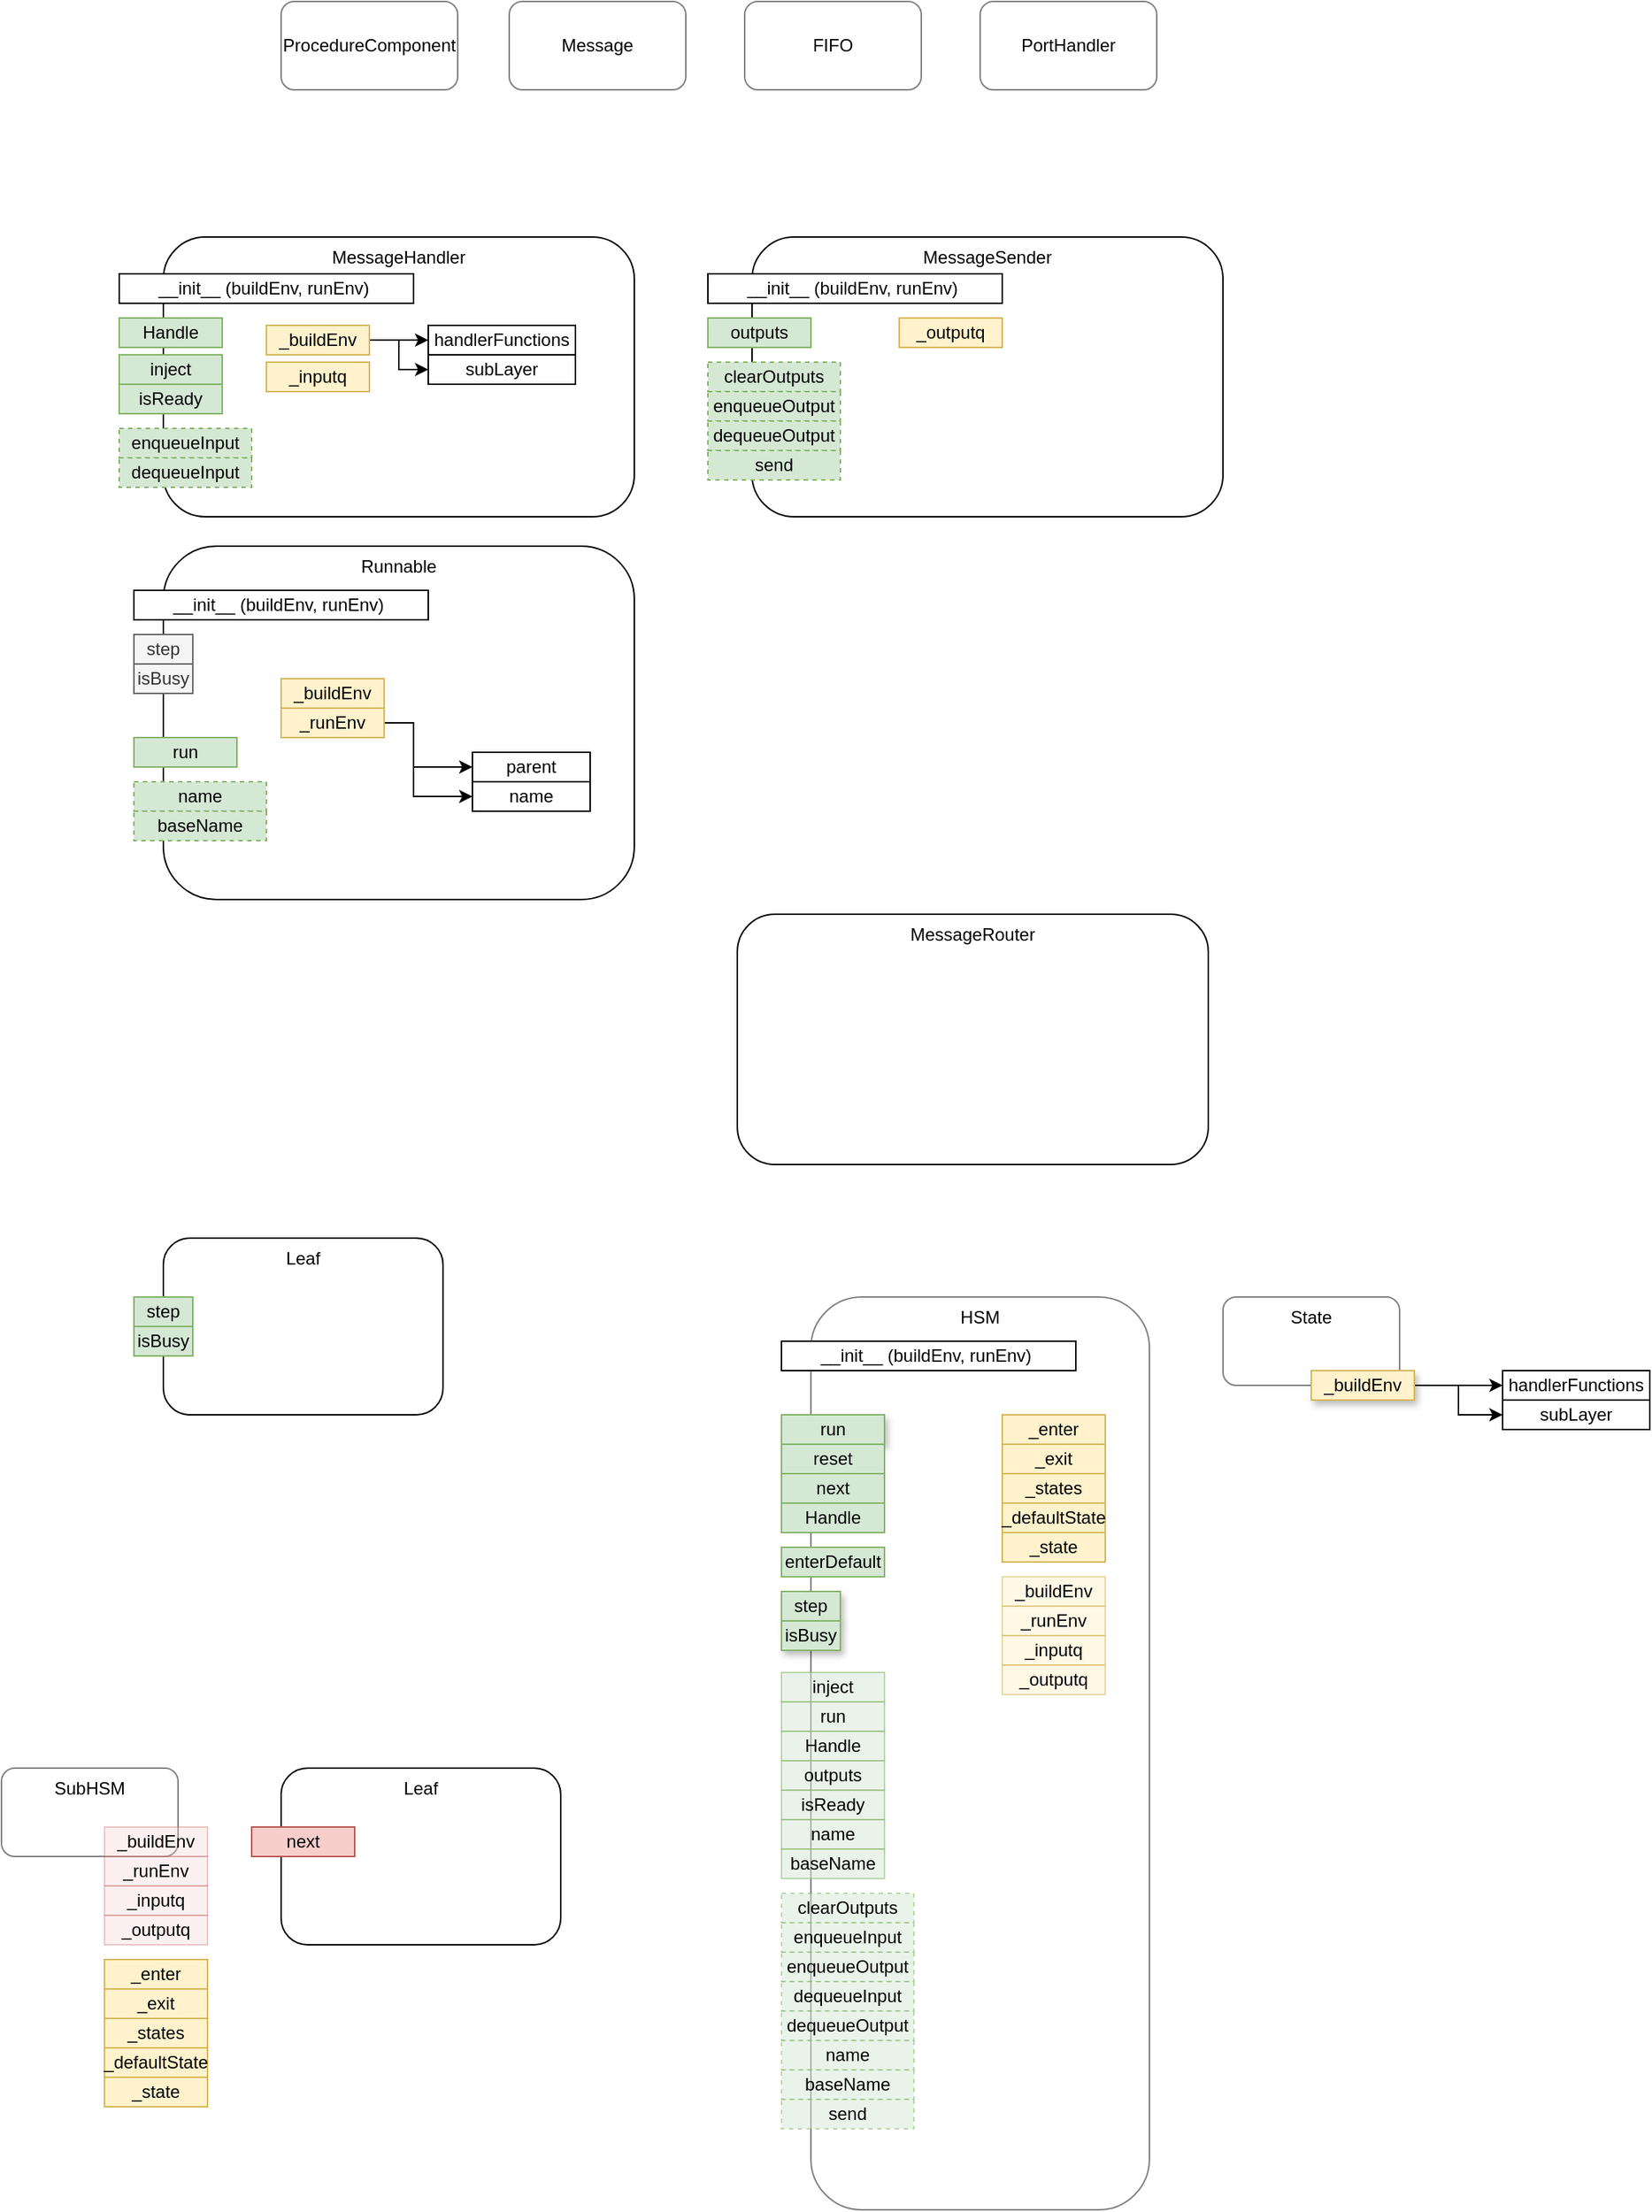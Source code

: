 <mxfile version="14.6.13" type="device"><diagram id="MFzJO0JOGNK-Ecs8H78u" name="Page-1"><mxGraphModel dx="897" dy="1497" grid="1" gridSize="10" guides="1" tooltips="1" connect="1" arrows="1" fold="1" page="1" pageScale="1" pageWidth="1100" pageHeight="850" math="0" shadow="0"><root><mxCell id="0"/><mxCell id="1" parent="0"/><mxCell id="Otq8ZmJYzQrwE26EB41g-107" value="MessageSender" style="rounded=1;whiteSpace=wrap;html=1;verticalAlign=top;" vertex="1" parent="1"><mxGeometry x="560" y="-160" width="320" height="190" as="geometry"/></mxCell><mxCell id="Otq8ZmJYzQrwE26EB41g-104" value="MessageHandler" style="rounded=1;whiteSpace=wrap;html=1;verticalAlign=top;" vertex="1" parent="1"><mxGeometry x="160" y="-160" width="320" height="190" as="geometry"/></mxCell><mxCell id="Otq8ZmJYzQrwE26EB41g-1" value="Runnable" style="rounded=1;whiteSpace=wrap;html=1;verticalAlign=top;" vertex="1" parent="1"><mxGeometry x="160" y="50" width="320" height="240" as="geometry"/></mxCell><mxCell id="Otq8ZmJYzQrwE26EB41g-2" value="step" style="rounded=0;whiteSpace=wrap;html=1;verticalAlign=middle;align=center;fillColor=#f5f5f5;strokeColor=#666666;fontColor=#333333;" vertex="1" parent="1"><mxGeometry x="140" y="110" width="40" height="20" as="geometry"/></mxCell><mxCell id="Otq8ZmJYzQrwE26EB41g-3" value="isBusy" style="rounded=0;whiteSpace=wrap;html=1;verticalAlign=middle;align=center;fillColor=#f5f5f5;strokeColor=#666666;fontColor=#333333;" vertex="1" parent="1"><mxGeometry x="140" y="130" width="40" height="20" as="geometry"/></mxCell><mxCell id="Otq8ZmJYzQrwE26EB41g-5" value="inject" style="rounded=0;whiteSpace=wrap;html=1;verticalAlign=middle;align=center;fillColor=#d5e8d4;strokeColor=#82b366;" vertex="1" parent="1"><mxGeometry x="130" y="-80" width="70" height="20" as="geometry"/></mxCell><mxCell id="Otq8ZmJYzQrwE26EB41g-6" value="run" style="rounded=0;whiteSpace=wrap;html=1;verticalAlign=middle;align=center;fillColor=#d5e8d4;strokeColor=#82b366;" vertex="1" parent="1"><mxGeometry x="140" y="180" width="70" height="20" as="geometry"/></mxCell><mxCell id="Otq8ZmJYzQrwE26EB41g-7" value="Handle" style="rounded=0;whiteSpace=wrap;html=1;verticalAlign=middle;align=center;fillColor=#d5e8d4;strokeColor=#82b366;" vertex="1" parent="1"><mxGeometry x="130" y="-105" width="70" height="20" as="geometry"/></mxCell><mxCell id="Otq8ZmJYzQrwE26EB41g-8" value="outputs" style="rounded=0;whiteSpace=wrap;html=1;verticalAlign=middle;align=center;fillColor=#d5e8d4;strokeColor=#82b366;" vertex="1" parent="1"><mxGeometry x="530" y="-105" width="70" height="20" as="geometry"/></mxCell><mxCell id="Otq8ZmJYzQrwE26EB41g-9" value="isReady" style="rounded=0;whiteSpace=wrap;html=1;verticalAlign=middle;align=center;fillColor=#d5e8d4;strokeColor=#82b366;" vertex="1" parent="1"><mxGeometry x="130" y="-60" width="70" height="20" as="geometry"/></mxCell><mxCell id="Otq8ZmJYzQrwE26EB41g-12" value="clearOutputs" style="rounded=0;whiteSpace=wrap;html=1;verticalAlign=middle;align=center;fillColor=#d5e8d4;strokeColor=#82b366;dashed=1;" vertex="1" parent="1"><mxGeometry x="530" y="-75" width="90" height="20" as="geometry"/></mxCell><mxCell id="Otq8ZmJYzQrwE26EB41g-13" value="enqueueInput" style="rounded=0;whiteSpace=wrap;html=1;verticalAlign=middle;align=center;fillColor=#d5e8d4;strokeColor=#82b366;dashed=1;" vertex="1" parent="1"><mxGeometry x="130" y="-30" width="90" height="20" as="geometry"/></mxCell><mxCell id="Otq8ZmJYzQrwE26EB41g-14" value="enqueueOutput" style="rounded=0;whiteSpace=wrap;html=1;verticalAlign=middle;align=center;fillColor=#d5e8d4;strokeColor=#82b366;dashed=1;" vertex="1" parent="1"><mxGeometry x="530" y="-55" width="90" height="20" as="geometry"/></mxCell><mxCell id="Otq8ZmJYzQrwE26EB41g-15" value="dequeueInput" style="rounded=0;whiteSpace=wrap;html=1;verticalAlign=middle;align=center;fillColor=#d5e8d4;strokeColor=#82b366;dashed=1;" vertex="1" parent="1"><mxGeometry x="130" y="-10" width="90" height="20" as="geometry"/></mxCell><mxCell id="Otq8ZmJYzQrwE26EB41g-16" value="dequeueOutput" style="rounded=0;whiteSpace=wrap;html=1;verticalAlign=middle;align=center;fillColor=#d5e8d4;strokeColor=#82b366;dashed=1;" vertex="1" parent="1"><mxGeometry x="530" y="-35" width="90" height="20" as="geometry"/></mxCell><mxCell id="Otq8ZmJYzQrwE26EB41g-17" value="name" style="rounded=0;whiteSpace=wrap;html=1;verticalAlign=middle;align=center;fillColor=#d5e8d4;strokeColor=#82b366;dashed=1;" vertex="1" parent="1"><mxGeometry x="140" y="210" width="90" height="20" as="geometry"/></mxCell><mxCell id="Otq8ZmJYzQrwE26EB41g-18" value="baseName" style="rounded=0;whiteSpace=wrap;html=1;verticalAlign=middle;align=center;fillColor=#d5e8d4;strokeColor=#82b366;dashed=1;" vertex="1" parent="1"><mxGeometry x="140" y="230" width="90" height="20" as="geometry"/></mxCell><mxCell id="Otq8ZmJYzQrwE26EB41g-19" value="send" style="rounded=0;whiteSpace=wrap;html=1;verticalAlign=middle;align=center;fillColor=#d5e8d4;strokeColor=#82b366;dashed=1;" vertex="1" parent="1"><mxGeometry x="530" y="-15" width="90" height="20" as="geometry"/></mxCell><mxCell id="Otq8ZmJYzQrwE26EB41g-20" value="_buildEnv" style="rounded=0;whiteSpace=wrap;html=1;verticalAlign=middle;align=center;fillColor=#fff2cc;strokeColor=#d6b656;" vertex="1" parent="1"><mxGeometry x="240" y="140" width="70" height="20" as="geometry"/></mxCell><mxCell id="Otq8ZmJYzQrwE26EB41g-46" style="edgeStyle=orthogonalEdgeStyle;rounded=0;orthogonalLoop=1;jettySize=auto;html=1;exitX=1;exitY=0.5;exitDx=0;exitDy=0;entryX=0;entryY=0.5;entryDx=0;entryDy=0;" edge="1" parent="1" source="Otq8ZmJYzQrwE26EB41g-21" target="Otq8ZmJYzQrwE26EB41g-43"><mxGeometry relative="1" as="geometry"><Array as="points"><mxPoint x="330" y="170"/><mxPoint x="330" y="200"/></Array></mxGeometry></mxCell><mxCell id="Otq8ZmJYzQrwE26EB41g-47" style="edgeStyle=orthogonalEdgeStyle;rounded=0;orthogonalLoop=1;jettySize=auto;html=1;exitX=1;exitY=0.5;exitDx=0;exitDy=0;entryX=0;entryY=0.5;entryDx=0;entryDy=0;" edge="1" parent="1" source="Otq8ZmJYzQrwE26EB41g-21" target="Otq8ZmJYzQrwE26EB41g-44"><mxGeometry relative="1" as="geometry"><Array as="points"><mxPoint x="330" y="170"/><mxPoint x="330" y="220"/></Array></mxGeometry></mxCell><mxCell id="Otq8ZmJYzQrwE26EB41g-21" value="_runEnv" style="rounded=0;whiteSpace=wrap;html=1;verticalAlign=middle;align=center;fillColor=#fff2cc;strokeColor=#d6b656;" vertex="1" parent="1"><mxGeometry x="240" y="160" width="70" height="20" as="geometry"/></mxCell><mxCell id="Otq8ZmJYzQrwE26EB41g-22" value="_inputq" style="rounded=0;whiteSpace=wrap;html=1;verticalAlign=middle;align=center;fillColor=#fff2cc;strokeColor=#d6b656;" vertex="1" parent="1"><mxGeometry x="230" y="-75" width="70" height="20" as="geometry"/></mxCell><mxCell id="Otq8ZmJYzQrwE26EB41g-23" value="_outputq" style="rounded=0;whiteSpace=wrap;html=1;verticalAlign=middle;align=center;fillColor=#fff2cc;strokeColor=#d6b656;" vertex="1" parent="1"><mxGeometry x="660" y="-105" width="70" height="20" as="geometry"/></mxCell><mxCell id="Otq8ZmJYzQrwE26EB41g-24" value="Leaf" style="rounded=1;whiteSpace=wrap;html=1;verticalAlign=top;" vertex="1" parent="1"><mxGeometry x="160" y="520" width="190" height="120" as="geometry"/></mxCell><mxCell id="Otq8ZmJYzQrwE26EB41g-25" value="step" style="rounded=0;whiteSpace=wrap;html=1;verticalAlign=middle;align=center;fillColor=#d5e8d4;strokeColor=#82b366;shadow=0;" vertex="1" parent="1"><mxGeometry x="140" y="560" width="40" height="20" as="geometry"/></mxCell><mxCell id="Otq8ZmJYzQrwE26EB41g-26" value="isBusy" style="rounded=0;whiteSpace=wrap;html=1;verticalAlign=middle;align=center;fillColor=#d5e8d4;strokeColor=#82b366;shadow=0;" vertex="1" parent="1"><mxGeometry x="140" y="580" width="40" height="20" as="geometry"/></mxCell><mxCell id="Otq8ZmJYzQrwE26EB41g-29" value="Message" style="rounded=1;whiteSpace=wrap;html=1;opacity=50;align=center;" vertex="1" parent="1"><mxGeometry x="395" y="-320" width="120" height="60" as="geometry"/></mxCell><mxCell id="Otq8ZmJYzQrwE26EB41g-30" value="FIFO" style="rounded=1;whiteSpace=wrap;html=1;opacity=50;align=center;" vertex="1" parent="1"><mxGeometry x="555" y="-320" width="120" height="60" as="geometry"/></mxCell><mxCell id="Otq8ZmJYzQrwE26EB41g-31" value="PortHandler" style="rounded=1;whiteSpace=wrap;html=1;opacity=50;align=center;" vertex="1" parent="1"><mxGeometry x="715" y="-320" width="120" height="60" as="geometry"/></mxCell><mxCell id="Otq8ZmJYzQrwE26EB41g-32" value="ProcedureComponent" style="rounded=1;whiteSpace=wrap;html=1;opacity=50;align=center;" vertex="1" parent="1"><mxGeometry x="240" y="-320" width="120" height="60" as="geometry"/></mxCell><mxCell id="Otq8ZmJYzQrwE26EB41g-33" value="HSM" style="rounded=1;whiteSpace=wrap;html=1;opacity=50;align=center;verticalAlign=top;" vertex="1" parent="1"><mxGeometry x="600" y="560" width="230" height="620" as="geometry"/></mxCell><mxCell id="Otq8ZmJYzQrwE26EB41g-34" value="State" style="rounded=1;whiteSpace=wrap;html=1;opacity=50;align=center;verticalAlign=top;" vertex="1" parent="1"><mxGeometry x="880" y="560" width="120" height="60" as="geometry"/></mxCell><mxCell id="Otq8ZmJYzQrwE26EB41g-35" value="SubHSM" style="rounded=1;whiteSpace=wrap;html=1;opacity=50;align=center;verticalAlign=top;" vertex="1" parent="1"><mxGeometry x="50" y="880" width="120" height="60" as="geometry"/></mxCell><mxCell id="Otq8ZmJYzQrwE26EB41g-36" value="__init__ (buildEnv, runEnv)&amp;nbsp;&lt;span style=&quot;color: rgba(0 , 0 , 0 , 0) ; font-family: monospace ; font-size: 0px&quot;&gt;%3CmxGraphModel%3E%3Croot%3E%3CmxCell%20id%3D%220%22%2F%3E%3CmxCell%20id%3D%221%22%20parent%3D%220%22%2F%3E%3CmxCell%20id%3D%222%22%20value%3D%22step%22%20style%3D%22rounded%3D0%3BwhiteSpace%3Dwrap%3Bhtml%3D1%3BverticalAlign%3Dmiddle%3Balign%3Dcenter%3BfillColor%3D%23f5f5f5%3BstrokeColor%3D%23666666%3BfontColor%3D%23333333%3B%22%20vertex%3D%221%22%20parent%3D%221%22%3E%3CmxGeometry%20x%3D%22140%22%20y%3D%22110%22%20width%3D%2240%22%20height%3D%2220%22%20as%3D%22geometry%22%2F%3E%3C%2FmxCell%3E%3C%2Froot%3E%3C%2FmxGraphModel%3E ((&amp;nbsp;&lt;/span&gt;" style="rounded=0;whiteSpace=wrap;html=1;verticalAlign=middle;align=center;" vertex="1" parent="1"><mxGeometry x="140" y="80" width="200" height="20" as="geometry"/></mxCell><mxCell id="Otq8ZmJYzQrwE26EB41g-37" value="__init__ (buildEnv, runEnv)&amp;nbsp;&lt;span style=&quot;color: rgba(0 , 0 , 0 , 0) ; font-family: monospace ; font-size: 0px&quot;&gt;%3CmxGraphModel%3E%3Croot%3E%3CmxCell%20id%3D%220%22%2F%3E%3CmxCell%20id%3D%221%22%20parent%3D%220%22%2F%3E%3CmxCell%20id%3D%222%22%20value%3D%22step%22%20style%3D%22rounded%3D0%3BwhiteSpace%3Dwrap%3Bhtml%3D1%3BverticalAlign%3Dmiddle%3Balign%3Dcenter%3BfillColor%3D%23f5f5f5%3BstrokeColor%3D%23666666%3BfontColor%3D%23333333%3B%22%20vertex%3D%221%22%20parent%3D%221%22%3E%3CmxGeometry%20x%3D%22140%22%20y%3D%22110%22%20width%3D%2240%22%20height%3D%2220%22%20as%3D%22geometry%22%2F%3E%3C%2FmxCell%3E%3C%2Froot%3E%3C%2FmxGraphModel%3E ((&amp;nbsp;&lt;/span&gt;" style="rounded=0;whiteSpace=wrap;html=1;verticalAlign=middle;align=center;" vertex="1" parent="1"><mxGeometry x="580" y="590" width="200" height="20" as="geometry"/></mxCell><mxCell id="Otq8ZmJYzQrwE26EB41g-43" value="parent" style="rounded=0;whiteSpace=wrap;html=1;verticalAlign=middle;align=center;" vertex="1" parent="1"><mxGeometry x="370" y="190" width="80" height="20" as="geometry"/></mxCell><mxCell id="Otq8ZmJYzQrwE26EB41g-44" value="name" style="rounded=0;whiteSpace=wrap;html=1;verticalAlign=middle;align=center;" vertex="1" parent="1"><mxGeometry x="370" y="210" width="80" height="20" as="geometry"/></mxCell><mxCell id="Otq8ZmJYzQrwE26EB41g-48" value="_states" style="rounded=0;whiteSpace=wrap;html=1;verticalAlign=middle;align=center;fillColor=#fff2cc;strokeColor=#d6b656;" vertex="1" parent="1"><mxGeometry x="730" y="680" width="70" height="20" as="geometry"/></mxCell><mxCell id="Otq8ZmJYzQrwE26EB41g-49" value="_defaultState" style="rounded=0;whiteSpace=wrap;html=1;verticalAlign=middle;align=center;fillColor=#fff2cc;strokeColor=#d6b656;" vertex="1" parent="1"><mxGeometry x="730" y="700" width="70" height="20" as="geometry"/></mxCell><mxCell id="Otq8ZmJYzQrwE26EB41g-50" value="_state" style="rounded=0;whiteSpace=wrap;html=1;verticalAlign=middle;align=center;fillColor=#fff2cc;strokeColor=#d6b656;" vertex="1" parent="1"><mxGeometry x="730" y="720" width="70" height="20" as="geometry"/></mxCell><mxCell id="Otq8ZmJYzQrwE26EB41g-51" value="_enter" style="rounded=0;whiteSpace=wrap;html=1;verticalAlign=middle;align=center;fillColor=#fff2cc;strokeColor=#d6b656;" vertex="1" parent="1"><mxGeometry x="730" y="640" width="70" height="20" as="geometry"/></mxCell><mxCell id="Otq8ZmJYzQrwE26EB41g-52" value="_exit" style="rounded=0;whiteSpace=wrap;html=1;verticalAlign=middle;align=center;fillColor=#fff2cc;strokeColor=#d6b656;" vertex="1" parent="1"><mxGeometry x="730" y="660" width="70" height="20" as="geometry"/></mxCell><mxCell id="Otq8ZmJYzQrwE26EB41g-53" value="run" style="rounded=0;whiteSpace=wrap;html=1;verticalAlign=middle;align=center;fillColor=#d5e8d4;strokeColor=#82b366;shadow=1;" vertex="1" parent="1"><mxGeometry x="580" y="640" width="70" height="20" as="geometry"/></mxCell><mxCell id="Otq8ZmJYzQrwE26EB41g-54" value="reset" style="rounded=0;whiteSpace=wrap;html=1;verticalAlign=middle;align=center;fillColor=#d5e8d4;strokeColor=#82b366;" vertex="1" parent="1"><mxGeometry x="580" y="660" width="70" height="20" as="geometry"/></mxCell><mxCell id="Otq8ZmJYzQrwE26EB41g-55" value="next" style="rounded=0;whiteSpace=wrap;html=1;verticalAlign=middle;align=center;fillColor=#d5e8d4;strokeColor=#82b366;" vertex="1" parent="1"><mxGeometry x="580" y="680" width="70" height="20" as="geometry"/></mxCell><mxCell id="Otq8ZmJYzQrwE26EB41g-57" value="Handle" style="rounded=0;whiteSpace=wrap;html=1;verticalAlign=middle;align=center;fillColor=#d5e8d4;strokeColor=#82b366;" vertex="1" parent="1"><mxGeometry x="580" y="700" width="70" height="20" as="geometry"/></mxCell><mxCell id="Otq8ZmJYzQrwE26EB41g-58" value="enterDefault" style="rounded=0;whiteSpace=wrap;html=1;verticalAlign=middle;align=center;fillColor=#d5e8d4;strokeColor=#82b366;" vertex="1" parent="1"><mxGeometry x="580" y="730" width="70" height="20" as="geometry"/></mxCell><mxCell id="Otq8ZmJYzQrwE26EB41g-59" value="step" style="rounded=0;whiteSpace=wrap;html=1;verticalAlign=middle;align=center;fillColor=#d5e8d4;strokeColor=#82b366;shadow=1;" vertex="1" parent="1"><mxGeometry x="580" y="760" width="40" height="20" as="geometry"/></mxCell><mxCell id="Otq8ZmJYzQrwE26EB41g-60" value="isBusy" style="rounded=0;whiteSpace=wrap;html=1;verticalAlign=middle;align=center;fillColor=#d5e8d4;strokeColor=#82b366;shadow=1;" vertex="1" parent="1"><mxGeometry x="580" y="780" width="40" height="20" as="geometry"/></mxCell><mxCell id="Otq8ZmJYzQrwE26EB41g-61" style="edgeStyle=orthogonalEdgeStyle;rounded=0;orthogonalLoop=1;jettySize=auto;html=1;exitX=1;exitY=0.5;exitDx=0;exitDy=0;entryX=0;entryY=0.5;entryDx=0;entryDy=0;" edge="1" parent="1" source="Otq8ZmJYzQrwE26EB41g-63" target="Otq8ZmJYzQrwE26EB41g-64"><mxGeometry relative="1" as="geometry"/></mxCell><mxCell id="Otq8ZmJYzQrwE26EB41g-62" style="edgeStyle=orthogonalEdgeStyle;rounded=0;orthogonalLoop=1;jettySize=auto;html=1;exitX=1;exitY=0.5;exitDx=0;exitDy=0;entryX=0;entryY=0.5;entryDx=0;entryDy=0;" edge="1" parent="1" source="Otq8ZmJYzQrwE26EB41g-63" target="Otq8ZmJYzQrwE26EB41g-65"><mxGeometry relative="1" as="geometry"/></mxCell><mxCell id="Otq8ZmJYzQrwE26EB41g-63" value="_buildEnv" style="rounded=0;whiteSpace=wrap;html=1;verticalAlign=middle;align=center;fillColor=#fff2cc;strokeColor=#d6b656;shadow=1;" vertex="1" parent="1"><mxGeometry x="940" y="610" width="70" height="20" as="geometry"/></mxCell><mxCell id="Otq8ZmJYzQrwE26EB41g-64" value="handlerFunctions" style="rounded=0;whiteSpace=wrap;html=1;verticalAlign=middle;align=center;" vertex="1" parent="1"><mxGeometry x="1070" y="610" width="100" height="20" as="geometry"/></mxCell><mxCell id="Otq8ZmJYzQrwE26EB41g-65" value="subLayer" style="rounded=0;whiteSpace=wrap;html=1;verticalAlign=middle;align=center;" vertex="1" parent="1"><mxGeometry x="1070" y="630" width="100" height="20" as="geometry"/></mxCell><mxCell id="Otq8ZmJYzQrwE26EB41g-66" value="_runEnv" style="rounded=0;whiteSpace=wrap;html=1;verticalAlign=middle;align=center;fillColor=#f8cecc;strokeColor=#b85450;opacity=30;" vertex="1" parent="1"><mxGeometry x="120" y="940" width="70" height="20" as="geometry"/></mxCell><mxCell id="Otq8ZmJYzQrwE26EB41g-67" value="_inputq" style="rounded=0;whiteSpace=wrap;html=1;verticalAlign=middle;align=center;fillColor=#f8cecc;strokeColor=#b85450;opacity=30;" vertex="1" parent="1"><mxGeometry x="120" y="960" width="70" height="20" as="geometry"/></mxCell><mxCell id="Otq8ZmJYzQrwE26EB41g-68" value="_outputq" style="rounded=0;whiteSpace=wrap;html=1;verticalAlign=middle;align=center;fillColor=#f8cecc;strokeColor=#b85450;opacity=30;" vertex="1" parent="1"><mxGeometry x="120" y="980" width="70" height="20" as="geometry"/></mxCell><mxCell id="Otq8ZmJYzQrwE26EB41g-69" value="_buildEnv" style="rounded=0;whiteSpace=wrap;html=1;verticalAlign=middle;align=center;fillColor=#f8cecc;strokeColor=#b85450;opacity=30;" vertex="1" parent="1"><mxGeometry x="120" y="920" width="70" height="20" as="geometry"/></mxCell><mxCell id="Otq8ZmJYzQrwE26EB41g-70" value="_states" style="rounded=0;whiteSpace=wrap;html=1;verticalAlign=middle;align=center;fillColor=#fff2cc;strokeColor=#d6b656;" vertex="1" parent="1"><mxGeometry x="120" y="1050" width="70" height="20" as="geometry"/></mxCell><mxCell id="Otq8ZmJYzQrwE26EB41g-71" value="_defaultState" style="rounded=0;whiteSpace=wrap;html=1;verticalAlign=middle;align=center;fillColor=#fff2cc;strokeColor=#d6b656;" vertex="1" parent="1"><mxGeometry x="120" y="1070" width="70" height="20" as="geometry"/></mxCell><mxCell id="Otq8ZmJYzQrwE26EB41g-72" value="_state" style="rounded=0;whiteSpace=wrap;html=1;verticalAlign=middle;align=center;fillColor=#fff2cc;strokeColor=#d6b656;" vertex="1" parent="1"><mxGeometry x="120" y="1090" width="70" height="20" as="geometry"/></mxCell><mxCell id="Otq8ZmJYzQrwE26EB41g-73" value="_enter" style="rounded=0;whiteSpace=wrap;html=1;verticalAlign=middle;align=center;fillColor=#fff2cc;strokeColor=#d6b656;" vertex="1" parent="1"><mxGeometry x="120" y="1010" width="70" height="20" as="geometry"/></mxCell><mxCell id="Otq8ZmJYzQrwE26EB41g-74" value="_exit" style="rounded=0;whiteSpace=wrap;html=1;verticalAlign=middle;align=center;fillColor=#fff2cc;strokeColor=#d6b656;" vertex="1" parent="1"><mxGeometry x="120" y="1030" width="70" height="20" as="geometry"/></mxCell><mxCell id="Otq8ZmJYzQrwE26EB41g-75" value="inject" style="rounded=0;whiteSpace=wrap;html=1;verticalAlign=middle;align=center;fillColor=#d5e8d4;strokeColor=#82b366;opacity=50;" vertex="1" parent="1"><mxGeometry x="580" y="815" width="70" height="20" as="geometry"/></mxCell><mxCell id="Otq8ZmJYzQrwE26EB41g-76" value="run" style="rounded=0;whiteSpace=wrap;html=1;verticalAlign=middle;align=center;fillColor=#d5e8d4;strokeColor=#82b366;opacity=50;" vertex="1" parent="1"><mxGeometry x="580" y="835" width="70" height="20" as="geometry"/></mxCell><mxCell id="Otq8ZmJYzQrwE26EB41g-77" value="Handle" style="rounded=0;whiteSpace=wrap;html=1;verticalAlign=middle;align=center;fillColor=#d5e8d4;strokeColor=#82b366;opacity=50;" vertex="1" parent="1"><mxGeometry x="580" y="855" width="70" height="20" as="geometry"/></mxCell><mxCell id="Otq8ZmJYzQrwE26EB41g-78" value="outputs" style="rounded=0;whiteSpace=wrap;html=1;verticalAlign=middle;align=center;fillColor=#d5e8d4;strokeColor=#82b366;opacity=50;" vertex="1" parent="1"><mxGeometry x="580" y="875" width="70" height="20" as="geometry"/></mxCell><mxCell id="Otq8ZmJYzQrwE26EB41g-79" value="isReady" style="rounded=0;whiteSpace=wrap;html=1;verticalAlign=middle;align=center;fillColor=#d5e8d4;strokeColor=#82b366;opacity=50;" vertex="1" parent="1"><mxGeometry x="580" y="895" width="70" height="20" as="geometry"/></mxCell><mxCell id="Otq8ZmJYzQrwE26EB41g-80" value="name" style="rounded=0;whiteSpace=wrap;html=1;verticalAlign=middle;align=center;fillColor=#d5e8d4;strokeColor=#82b366;opacity=50;" vertex="1" parent="1"><mxGeometry x="580" y="915" width="70" height="20" as="geometry"/></mxCell><mxCell id="Otq8ZmJYzQrwE26EB41g-81" value="baseName" style="rounded=0;whiteSpace=wrap;html=1;verticalAlign=middle;align=center;fillColor=#d5e8d4;strokeColor=#82b366;opacity=50;" vertex="1" parent="1"><mxGeometry x="580" y="935" width="70" height="20" as="geometry"/></mxCell><mxCell id="Otq8ZmJYzQrwE26EB41g-82" value="clearOutputs" style="rounded=0;whiteSpace=wrap;html=1;verticalAlign=middle;align=center;fillColor=#d5e8d4;strokeColor=#82b366;dashed=1;opacity=50;" vertex="1" parent="1"><mxGeometry x="580" y="965" width="90" height="20" as="geometry"/></mxCell><mxCell id="Otq8ZmJYzQrwE26EB41g-83" value="enqueueInput" style="rounded=0;whiteSpace=wrap;html=1;verticalAlign=middle;align=center;fillColor=#d5e8d4;strokeColor=#82b366;dashed=1;opacity=50;" vertex="1" parent="1"><mxGeometry x="580" y="985" width="90" height="20" as="geometry"/></mxCell><mxCell id="Otq8ZmJYzQrwE26EB41g-84" value="enqueueOutput" style="rounded=0;whiteSpace=wrap;html=1;verticalAlign=middle;align=center;fillColor=#d5e8d4;strokeColor=#82b366;dashed=1;opacity=50;" vertex="1" parent="1"><mxGeometry x="580" y="1005" width="90" height="20" as="geometry"/></mxCell><mxCell id="Otq8ZmJYzQrwE26EB41g-85" value="dequeueInput" style="rounded=0;whiteSpace=wrap;html=1;verticalAlign=middle;align=center;fillColor=#d5e8d4;strokeColor=#82b366;dashed=1;opacity=50;" vertex="1" parent="1"><mxGeometry x="580" y="1025" width="90" height="20" as="geometry"/></mxCell><mxCell id="Otq8ZmJYzQrwE26EB41g-86" value="dequeueOutput" style="rounded=0;whiteSpace=wrap;html=1;verticalAlign=middle;align=center;fillColor=#d5e8d4;strokeColor=#82b366;dashed=1;opacity=50;" vertex="1" parent="1"><mxGeometry x="580" y="1045" width="90" height="20" as="geometry"/></mxCell><mxCell id="Otq8ZmJYzQrwE26EB41g-87" value="name" style="rounded=0;whiteSpace=wrap;html=1;verticalAlign=middle;align=center;fillColor=#d5e8d4;strokeColor=#82b366;dashed=1;opacity=50;" vertex="1" parent="1"><mxGeometry x="580" y="1065" width="90" height="20" as="geometry"/></mxCell><mxCell id="Otq8ZmJYzQrwE26EB41g-88" value="baseName" style="rounded=0;whiteSpace=wrap;html=1;verticalAlign=middle;align=center;fillColor=#d5e8d4;strokeColor=#82b366;dashed=1;opacity=50;" vertex="1" parent="1"><mxGeometry x="580" y="1085" width="90" height="20" as="geometry"/></mxCell><mxCell id="Otq8ZmJYzQrwE26EB41g-89" value="send" style="rounded=0;whiteSpace=wrap;html=1;verticalAlign=middle;align=center;fillColor=#d5e8d4;strokeColor=#82b366;dashed=1;opacity=50;" vertex="1" parent="1"><mxGeometry x="580" y="1105" width="90" height="20" as="geometry"/></mxCell><mxCell id="Otq8ZmJYzQrwE26EB41g-90" value="_buildEnv" style="rounded=0;whiteSpace=wrap;html=1;verticalAlign=middle;align=center;fillColor=#fff2cc;strokeColor=#d6b656;opacity=50;" vertex="1" parent="1"><mxGeometry x="730" y="750" width="70" height="20" as="geometry"/></mxCell><mxCell id="Otq8ZmJYzQrwE26EB41g-91" value="_runEnv" style="rounded=0;whiteSpace=wrap;html=1;verticalAlign=middle;align=center;fillColor=#fff2cc;strokeColor=#d6b656;opacity=50;" vertex="1" parent="1"><mxGeometry x="730" y="770" width="70" height="20" as="geometry"/></mxCell><mxCell id="Otq8ZmJYzQrwE26EB41g-92" value="_inputq" style="rounded=0;whiteSpace=wrap;html=1;verticalAlign=middle;align=center;fillColor=#fff2cc;strokeColor=#d6b656;opacity=50;" vertex="1" parent="1"><mxGeometry x="730" y="790" width="70" height="20" as="geometry"/></mxCell><mxCell id="Otq8ZmJYzQrwE26EB41g-93" value="_outputq" style="rounded=0;whiteSpace=wrap;html=1;verticalAlign=middle;align=center;fillColor=#fff2cc;strokeColor=#d6b656;opacity=50;" vertex="1" parent="1"><mxGeometry x="730" y="810" width="70" height="20" as="geometry"/></mxCell><mxCell id="Otq8ZmJYzQrwE26EB41g-95" style="edgeStyle=orthogonalEdgeStyle;rounded=0;orthogonalLoop=1;jettySize=auto;html=1;exitX=1;exitY=0.5;exitDx=0;exitDy=0;entryX=0;entryY=0.5;entryDx=0;entryDy=0;" edge="1" parent="1" source="Otq8ZmJYzQrwE26EB41g-97" target="Otq8ZmJYzQrwE26EB41g-98"><mxGeometry relative="1" as="geometry"/></mxCell><mxCell id="Otq8ZmJYzQrwE26EB41g-96" style="edgeStyle=orthogonalEdgeStyle;rounded=0;orthogonalLoop=1;jettySize=auto;html=1;exitX=1;exitY=0.5;exitDx=0;exitDy=0;entryX=0;entryY=0.5;entryDx=0;entryDy=0;" edge="1" parent="1" source="Otq8ZmJYzQrwE26EB41g-97" target="Otq8ZmJYzQrwE26EB41g-99"><mxGeometry relative="1" as="geometry"/></mxCell><mxCell id="Otq8ZmJYzQrwE26EB41g-97" value="_buildEnv" style="rounded=0;whiteSpace=wrap;html=1;verticalAlign=middle;align=center;fillColor=#fff2cc;strokeColor=#d6b656;" vertex="1" parent="1"><mxGeometry x="230" y="-100" width="70" height="20" as="geometry"/></mxCell><mxCell id="Otq8ZmJYzQrwE26EB41g-98" value="handlerFunctions" style="rounded=0;whiteSpace=wrap;html=1;verticalAlign=middle;align=center;" vertex="1" parent="1"><mxGeometry x="340" y="-100" width="100" height="20" as="geometry"/></mxCell><mxCell id="Otq8ZmJYzQrwE26EB41g-99" value="subLayer" style="rounded=0;whiteSpace=wrap;html=1;verticalAlign=middle;align=center;" vertex="1" parent="1"><mxGeometry x="340" y="-80" width="100" height="20" as="geometry"/></mxCell><mxCell id="Otq8ZmJYzQrwE26EB41g-101" value="Leaf" style="rounded=1;whiteSpace=wrap;html=1;verticalAlign=top;" vertex="1" parent="1"><mxGeometry x="240" y="880" width="190" height="120" as="geometry"/></mxCell><mxCell id="Otq8ZmJYzQrwE26EB41g-102" value="next" style="rounded=0;whiteSpace=wrap;html=1;verticalAlign=middle;align=center;fillColor=#f8cecc;strokeColor=#b85450;" vertex="1" parent="1"><mxGeometry x="220" y="920" width="70" height="20" as="geometry"/></mxCell><mxCell id="Otq8ZmJYzQrwE26EB41g-108" value="MessageRouter" style="rounded=1;whiteSpace=wrap;html=1;verticalAlign=top;" vertex="1" parent="1"><mxGeometry x="550" y="300" width="320" height="170" as="geometry"/></mxCell><mxCell id="Otq8ZmJYzQrwE26EB41g-109" value="__init__ (buildEnv, runEnv)&amp;nbsp;&lt;span style=&quot;color: rgba(0 , 0 , 0 , 0) ; font-family: monospace ; font-size: 0px&quot;&gt;%3CmxGraphModel%3E%3Croot%3E%3CmxCell%20id%3D%220%22%2F%3E%3CmxCell%20id%3D%221%22%20parent%3D%220%22%2F%3E%3CmxCell%20id%3D%222%22%20value%3D%22step%22%20style%3D%22rounded%3D0%3BwhiteSpace%3Dwrap%3Bhtml%3D1%3BverticalAlign%3Dmiddle%3Balign%3Dcenter%3BfillColor%3D%23f5f5f5%3BstrokeColor%3D%23666666%3BfontColor%3D%23333333%3B%22%20vertex%3D%221%22%20parent%3D%221%22%3E%3CmxGeometry%20x%3D%22140%22%20y%3D%22110%22%20width%3D%2240%22%20height%3D%2220%22%20as%3D%22geometry%22%2F%3E%3C%2FmxCell%3E%3C%2Froot%3E%3C%2FmxGraphModel%3E ((&amp;nbsp;&lt;/span&gt;" style="rounded=0;whiteSpace=wrap;html=1;verticalAlign=middle;align=center;" vertex="1" parent="1"><mxGeometry x="130" y="-135" width="200" height="20" as="geometry"/></mxCell><mxCell id="Otq8ZmJYzQrwE26EB41g-110" value="__init__ (buildEnv, runEnv)&amp;nbsp;&lt;span style=&quot;color: rgba(0 , 0 , 0 , 0) ; font-family: monospace ; font-size: 0px&quot;&gt;%3CmxGraphModel%3E%3Croot%3E%3CmxCell%20id%3D%220%22%2F%3E%3CmxCell%20id%3D%221%22%20parent%3D%220%22%2F%3E%3CmxCell%20id%3D%222%22%20value%3D%22step%22%20style%3D%22rounded%3D0%3BwhiteSpace%3Dwrap%3Bhtml%3D1%3BverticalAlign%3Dmiddle%3Balign%3Dcenter%3BfillColor%3D%23f5f5f5%3BstrokeColor%3D%23666666%3BfontColor%3D%23333333%3B%22%20vertex%3D%221%22%20parent%3D%221%22%3E%3CmxGeometry%20x%3D%22140%22%20y%3D%22110%22%20width%3D%2240%22%20height%3D%2220%22%20as%3D%22geometry%22%2F%3E%3C%2FmxCell%3E%3C%2Froot%3E%3C%2FmxGraphModel%3E ((&amp;nbsp;&lt;/span&gt;" style="rounded=0;whiteSpace=wrap;html=1;verticalAlign=middle;align=center;" vertex="1" parent="1"><mxGeometry x="530" y="-135" width="200" height="20" as="geometry"/></mxCell></root></mxGraphModel></diagram></mxfile>